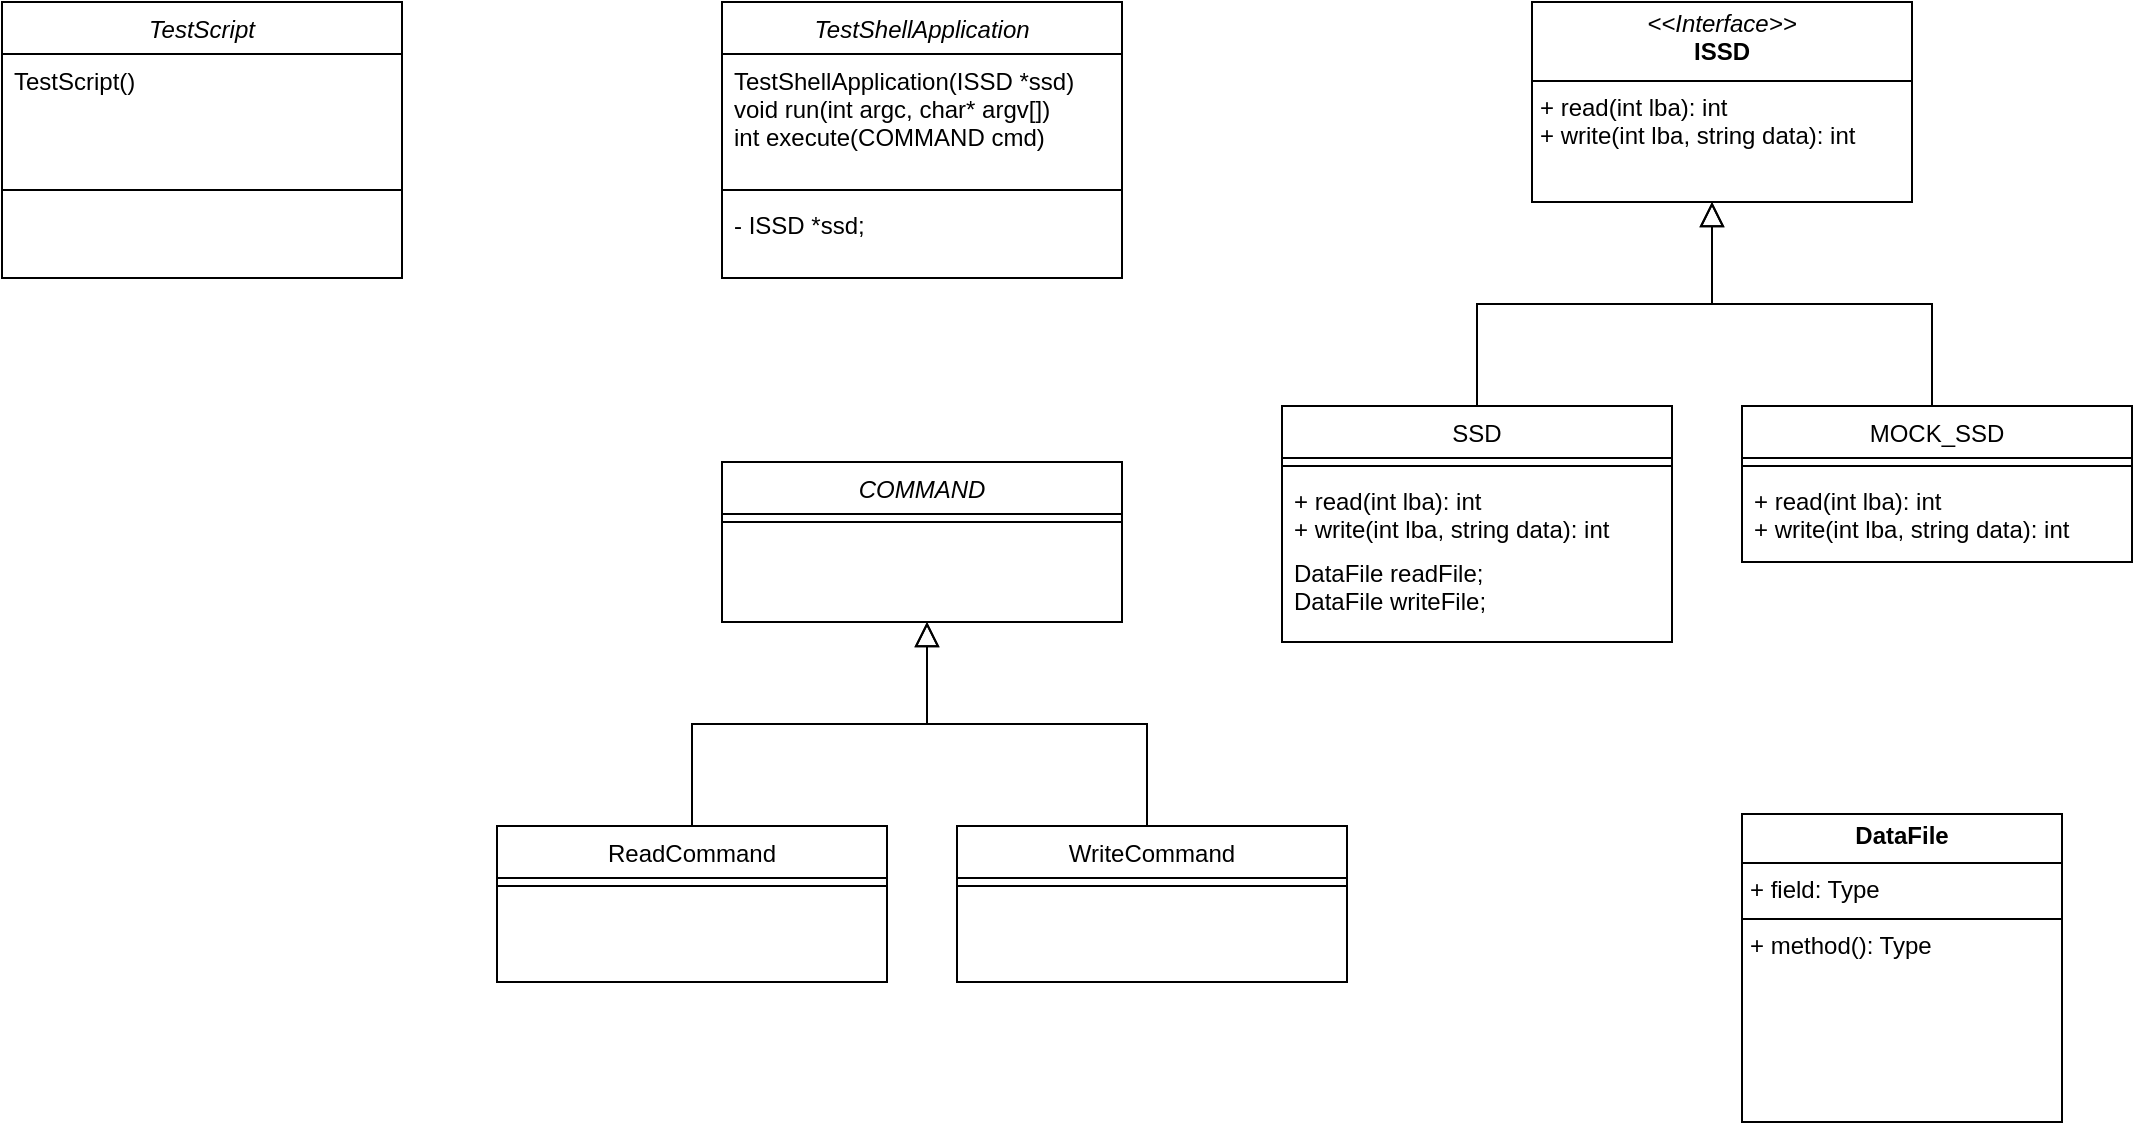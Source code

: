 <mxfile version="24.4.4" type="github">
  <diagram id="C5RBs43oDa-KdzZeNtuy" name="Page-1">
    <mxGraphModel dx="2069" dy="1712" grid="1" gridSize="10" guides="1" tooltips="1" connect="1" arrows="1" fold="1" page="1" pageScale="1" pageWidth="827" pageHeight="1169" math="0" shadow="0">
      <root>
        <mxCell id="WIyWlLk6GJQsqaUBKTNV-0" />
        <mxCell id="WIyWlLk6GJQsqaUBKTNV-1" parent="WIyWlLk6GJQsqaUBKTNV-0" />
        <mxCell id="e-w_vmmF8U0MWVfRwOy_-24" value="&lt;p style=&quot;margin:0px;margin-top:4px;text-align:center;&quot;&gt;&lt;i&gt;&amp;lt;&amp;lt;Interface&amp;gt;&amp;gt;&lt;/i&gt;&lt;br&gt;&lt;b&gt;ISSD&lt;/b&gt;&lt;/p&gt;&lt;hr size=&quot;1&quot; style=&quot;border-style:solid;&quot;&gt;&lt;p style=&quot;margin:0px;margin-left:4px;&quot;&gt;+ read(int lba): int&lt;br&gt;+ write(int lba, string data): int&lt;/p&gt;" style="verticalAlign=top;align=left;overflow=fill;html=1;whiteSpace=wrap;" parent="WIyWlLk6GJQsqaUBKTNV-1" vertex="1">
          <mxGeometry x="15" y="-1140" width="190" height="100" as="geometry" />
        </mxCell>
        <mxCell id="e-w_vmmF8U0MWVfRwOy_-25" value="SSD" style="swimlane;fontStyle=0;align=center;verticalAlign=top;childLayout=stackLayout;horizontal=1;startSize=26;horizontalStack=0;resizeParent=1;resizeLast=0;collapsible=1;marginBottom=0;rounded=0;shadow=0;strokeWidth=1;" parent="WIyWlLk6GJQsqaUBKTNV-1" vertex="1">
          <mxGeometry x="-110" y="-938" width="195" height="118" as="geometry">
            <mxRectangle x="130" y="380" width="160" height="26" as="alternateBounds" />
          </mxGeometry>
        </mxCell>
        <mxCell id="e-w_vmmF8U0MWVfRwOy_-26" value="" style="line;html=1;strokeWidth=1;align=left;verticalAlign=middle;spacingTop=-1;spacingLeft=3;spacingRight=3;rotatable=0;labelPosition=right;points=[];portConstraint=eastwest;" parent="e-w_vmmF8U0MWVfRwOy_-25" vertex="1">
          <mxGeometry y="26" width="195" height="8" as="geometry" />
        </mxCell>
        <mxCell id="e-w_vmmF8U0MWVfRwOy_-27" value="+ read(int lba): int&#xa;+ write(int lba, string data): int" style="text;align=left;verticalAlign=top;spacingLeft=4;spacingRight=4;overflow=hidden;rotatable=0;points=[[0,0.5],[1,0.5]];portConstraint=eastwest;" parent="e-w_vmmF8U0MWVfRwOy_-25" vertex="1">
          <mxGeometry y="34" width="195" height="36" as="geometry" />
        </mxCell>
        <mxCell id="e-w_vmmF8U0MWVfRwOy_-50" value="DataFile readFile;&#xa;DataFile writeFile;" style="text;align=left;verticalAlign=top;spacingLeft=4;spacingRight=4;overflow=hidden;rotatable=0;points=[[0,0.5],[1,0.5]];portConstraint=eastwest;rounded=0;shadow=0;html=0;" parent="e-w_vmmF8U0MWVfRwOy_-25" vertex="1">
          <mxGeometry y="70" width="195" height="40" as="geometry" />
        </mxCell>
        <mxCell id="e-w_vmmF8U0MWVfRwOy_-28" value="" style="endArrow=block;endSize=10;endFill=0;shadow=0;strokeWidth=1;rounded=0;curved=0;edgeStyle=elbowEdgeStyle;elbow=vertical;" parent="WIyWlLk6GJQsqaUBKTNV-1" source="e-w_vmmF8U0MWVfRwOy_-25" edge="1">
          <mxGeometry width="160" relative="1" as="geometry">
            <mxPoint x="5" y="-1095" as="sourcePoint" />
            <mxPoint x="105" y="-1040" as="targetPoint" />
          </mxGeometry>
        </mxCell>
        <mxCell id="e-w_vmmF8U0MWVfRwOy_-29" value="" style="endArrow=block;endSize=10;endFill=0;shadow=0;strokeWidth=1;rounded=0;curved=0;edgeStyle=elbowEdgeStyle;elbow=vertical;" parent="WIyWlLk6GJQsqaUBKTNV-1" edge="1">
          <mxGeometry width="160" relative="1" as="geometry">
            <mxPoint x="215" y="-938" as="sourcePoint" />
            <mxPoint x="105" y="-1040" as="targetPoint" />
          </mxGeometry>
        </mxCell>
        <mxCell id="e-w_vmmF8U0MWVfRwOy_-30" value="MOCK_SSD" style="swimlane;fontStyle=0;align=center;verticalAlign=top;childLayout=stackLayout;horizontal=1;startSize=26;horizontalStack=0;resizeParent=1;resizeLast=0;collapsible=1;marginBottom=0;rounded=0;shadow=0;strokeWidth=1;" parent="WIyWlLk6GJQsqaUBKTNV-1" vertex="1">
          <mxGeometry x="120" y="-938" width="195" height="78" as="geometry">
            <mxRectangle x="130" y="380" width="160" height="26" as="alternateBounds" />
          </mxGeometry>
        </mxCell>
        <mxCell id="e-w_vmmF8U0MWVfRwOy_-31" value="" style="line;html=1;strokeWidth=1;align=left;verticalAlign=middle;spacingTop=-1;spacingLeft=3;spacingRight=3;rotatable=0;labelPosition=right;points=[];portConstraint=eastwest;" parent="e-w_vmmF8U0MWVfRwOy_-30" vertex="1">
          <mxGeometry y="26" width="195" height="8" as="geometry" />
        </mxCell>
        <mxCell id="e-w_vmmF8U0MWVfRwOy_-32" value="+ read(int lba): int&#xa;+ write(int lba, string data): int" style="text;align=left;verticalAlign=top;spacingLeft=4;spacingRight=4;overflow=hidden;rotatable=0;points=[[0,0.5],[1,0.5]];portConstraint=eastwest;" parent="e-w_vmmF8U0MWVfRwOy_-30" vertex="1">
          <mxGeometry y="34" width="195" height="36" as="geometry" />
        </mxCell>
        <mxCell id="e-w_vmmF8U0MWVfRwOy_-33" value="TestShellApplication" style="swimlane;fontStyle=2;align=center;verticalAlign=top;childLayout=stackLayout;horizontal=1;startSize=26;horizontalStack=0;resizeParent=1;resizeLast=0;collapsible=1;marginBottom=0;rounded=0;shadow=0;strokeWidth=1;" parent="WIyWlLk6GJQsqaUBKTNV-1" vertex="1">
          <mxGeometry x="-390" y="-1140" width="200" height="138" as="geometry">
            <mxRectangle x="230" y="140" width="160" height="26" as="alternateBounds" />
          </mxGeometry>
        </mxCell>
        <mxCell id="e-w_vmmF8U0MWVfRwOy_-34" value="TestShellApplication(ISSD *ssd)&#xa;void run(int argc, char* argv[])&#xa;int execute(COMMAND cmd)" style="text;align=left;verticalAlign=top;spacingLeft=4;spacingRight=4;overflow=hidden;rotatable=0;points=[[0,0.5],[1,0.5]];portConstraint=eastwest;" parent="e-w_vmmF8U0MWVfRwOy_-33" vertex="1">
          <mxGeometry y="26" width="200" height="64" as="geometry" />
        </mxCell>
        <mxCell id="e-w_vmmF8U0MWVfRwOy_-35" value="" style="line;html=1;strokeWidth=1;align=left;verticalAlign=middle;spacingTop=-1;spacingLeft=3;spacingRight=3;rotatable=0;labelPosition=right;points=[];portConstraint=eastwest;" parent="e-w_vmmF8U0MWVfRwOy_-33" vertex="1">
          <mxGeometry y="90" width="200" height="8" as="geometry" />
        </mxCell>
        <mxCell id="e-w_vmmF8U0MWVfRwOy_-36" value="- ISSD *ssd;" style="text;align=left;verticalAlign=top;spacingLeft=4;spacingRight=4;overflow=hidden;rotatable=0;points=[[0,0.5],[1,0.5]];portConstraint=eastwest;rounded=0;shadow=0;html=0;" parent="e-w_vmmF8U0MWVfRwOy_-33" vertex="1">
          <mxGeometry y="98" width="200" height="26" as="geometry" />
        </mxCell>
        <mxCell id="e-w_vmmF8U0MWVfRwOy_-37" value="TestScript" style="swimlane;fontStyle=2;align=center;verticalAlign=top;childLayout=stackLayout;horizontal=1;startSize=26;horizontalStack=0;resizeParent=1;resizeLast=0;collapsible=1;marginBottom=0;rounded=0;shadow=0;strokeWidth=1;" parent="WIyWlLk6GJQsqaUBKTNV-1" vertex="1">
          <mxGeometry x="-750" y="-1140" width="200" height="138" as="geometry">
            <mxRectangle x="230" y="140" width="160" height="26" as="alternateBounds" />
          </mxGeometry>
        </mxCell>
        <mxCell id="e-w_vmmF8U0MWVfRwOy_-38" value="TestScript()&#xa;" style="text;align=left;verticalAlign=top;spacingLeft=4;spacingRight=4;overflow=hidden;rotatable=0;points=[[0,0.5],[1,0.5]];portConstraint=eastwest;" parent="e-w_vmmF8U0MWVfRwOy_-37" vertex="1">
          <mxGeometry y="26" width="200" height="64" as="geometry" />
        </mxCell>
        <mxCell id="e-w_vmmF8U0MWVfRwOy_-39" value="" style="line;html=1;strokeWidth=1;align=left;verticalAlign=middle;spacingTop=-1;spacingLeft=3;spacingRight=3;rotatable=0;labelPosition=right;points=[];portConstraint=eastwest;" parent="e-w_vmmF8U0MWVfRwOy_-37" vertex="1">
          <mxGeometry y="90" width="200" height="8" as="geometry" />
        </mxCell>
        <mxCell id="e-w_vmmF8U0MWVfRwOy_-40" value="COMMAND" style="swimlane;fontStyle=2;align=center;verticalAlign=top;childLayout=stackLayout;horizontal=1;startSize=26;horizontalStack=0;resizeParent=1;resizeLast=0;collapsible=1;marginBottom=0;rounded=0;shadow=0;strokeWidth=1;" parent="WIyWlLk6GJQsqaUBKTNV-1" vertex="1">
          <mxGeometry x="-390" y="-910" width="200" height="80" as="geometry">
            <mxRectangle x="230" y="140" width="160" height="26" as="alternateBounds" />
          </mxGeometry>
        </mxCell>
        <mxCell id="e-w_vmmF8U0MWVfRwOy_-41" value="" style="line;html=1;strokeWidth=1;align=left;verticalAlign=middle;spacingTop=-1;spacingLeft=3;spacingRight=3;rotatable=0;labelPosition=right;points=[];portConstraint=eastwest;" parent="e-w_vmmF8U0MWVfRwOy_-40" vertex="1">
          <mxGeometry y="26" width="200" height="8" as="geometry" />
        </mxCell>
        <mxCell id="e-w_vmmF8U0MWVfRwOy_-42" value="ReadCommand" style="swimlane;fontStyle=0;align=center;verticalAlign=top;childLayout=stackLayout;horizontal=1;startSize=26;horizontalStack=0;resizeParent=1;resizeLast=0;collapsible=1;marginBottom=0;rounded=0;shadow=0;strokeWidth=1;" parent="WIyWlLk6GJQsqaUBKTNV-1" vertex="1">
          <mxGeometry x="-502.5" y="-728" width="195" height="78" as="geometry">
            <mxRectangle x="130" y="380" width="160" height="26" as="alternateBounds" />
          </mxGeometry>
        </mxCell>
        <mxCell id="e-w_vmmF8U0MWVfRwOy_-43" value="" style="line;html=1;strokeWidth=1;align=left;verticalAlign=middle;spacingTop=-1;spacingLeft=3;spacingRight=3;rotatable=0;labelPosition=right;points=[];portConstraint=eastwest;" parent="e-w_vmmF8U0MWVfRwOy_-42" vertex="1">
          <mxGeometry y="26" width="195" height="8" as="geometry" />
        </mxCell>
        <mxCell id="e-w_vmmF8U0MWVfRwOy_-44" value="" style="endArrow=block;endSize=10;endFill=0;shadow=0;strokeWidth=1;rounded=0;curved=0;edgeStyle=elbowEdgeStyle;elbow=vertical;" parent="WIyWlLk6GJQsqaUBKTNV-1" source="e-w_vmmF8U0MWVfRwOy_-42" edge="1">
          <mxGeometry width="160" relative="1" as="geometry">
            <mxPoint x="-387.5" y="-885" as="sourcePoint" />
            <mxPoint x="-287.5" y="-830" as="targetPoint" />
          </mxGeometry>
        </mxCell>
        <mxCell id="e-w_vmmF8U0MWVfRwOy_-45" value="" style="endArrow=block;endSize=10;endFill=0;shadow=0;strokeWidth=1;rounded=0;curved=0;edgeStyle=elbowEdgeStyle;elbow=vertical;" parent="WIyWlLk6GJQsqaUBKTNV-1" edge="1">
          <mxGeometry width="160" relative="1" as="geometry">
            <mxPoint x="-177.5" y="-728" as="sourcePoint" />
            <mxPoint x="-287.5" y="-830" as="targetPoint" />
          </mxGeometry>
        </mxCell>
        <mxCell id="e-w_vmmF8U0MWVfRwOy_-46" value="WriteCommand" style="swimlane;fontStyle=0;align=center;verticalAlign=top;childLayout=stackLayout;horizontal=1;startSize=26;horizontalStack=0;resizeParent=1;resizeLast=0;collapsible=1;marginBottom=0;rounded=0;shadow=0;strokeWidth=1;" parent="WIyWlLk6GJQsqaUBKTNV-1" vertex="1">
          <mxGeometry x="-272.5" y="-728" width="195" height="78" as="geometry">
            <mxRectangle x="130" y="380" width="160" height="26" as="alternateBounds" />
          </mxGeometry>
        </mxCell>
        <mxCell id="e-w_vmmF8U0MWVfRwOy_-47" value="" style="line;html=1;strokeWidth=1;align=left;verticalAlign=middle;spacingTop=-1;spacingLeft=3;spacingRight=3;rotatable=0;labelPosition=right;points=[];portConstraint=eastwest;" parent="e-w_vmmF8U0MWVfRwOy_-46" vertex="1">
          <mxGeometry y="26" width="195" height="8" as="geometry" />
        </mxCell>
        <mxCell id="e-w_vmmF8U0MWVfRwOy_-49" value="&lt;p style=&quot;margin:0px;margin-top:4px;text-align:center;&quot;&gt;&lt;b&gt;DataFile&lt;/b&gt;&lt;/p&gt;&lt;hr size=&quot;1&quot; style=&quot;border-style:solid;&quot;&gt;&lt;p style=&quot;margin:0px;margin-left:4px;&quot;&gt;+ field: Type&lt;/p&gt;&lt;hr size=&quot;1&quot; style=&quot;border-style:solid;&quot;&gt;&lt;p style=&quot;margin:0px;margin-left:4px;&quot;&gt;+ method(): Type&lt;/p&gt;" style="verticalAlign=top;align=left;overflow=fill;html=1;whiteSpace=wrap;" parent="WIyWlLk6GJQsqaUBKTNV-1" vertex="1">
          <mxGeometry x="120" y="-734" width="160" height="154" as="geometry" />
        </mxCell>
      </root>
    </mxGraphModel>
  </diagram>
</mxfile>
